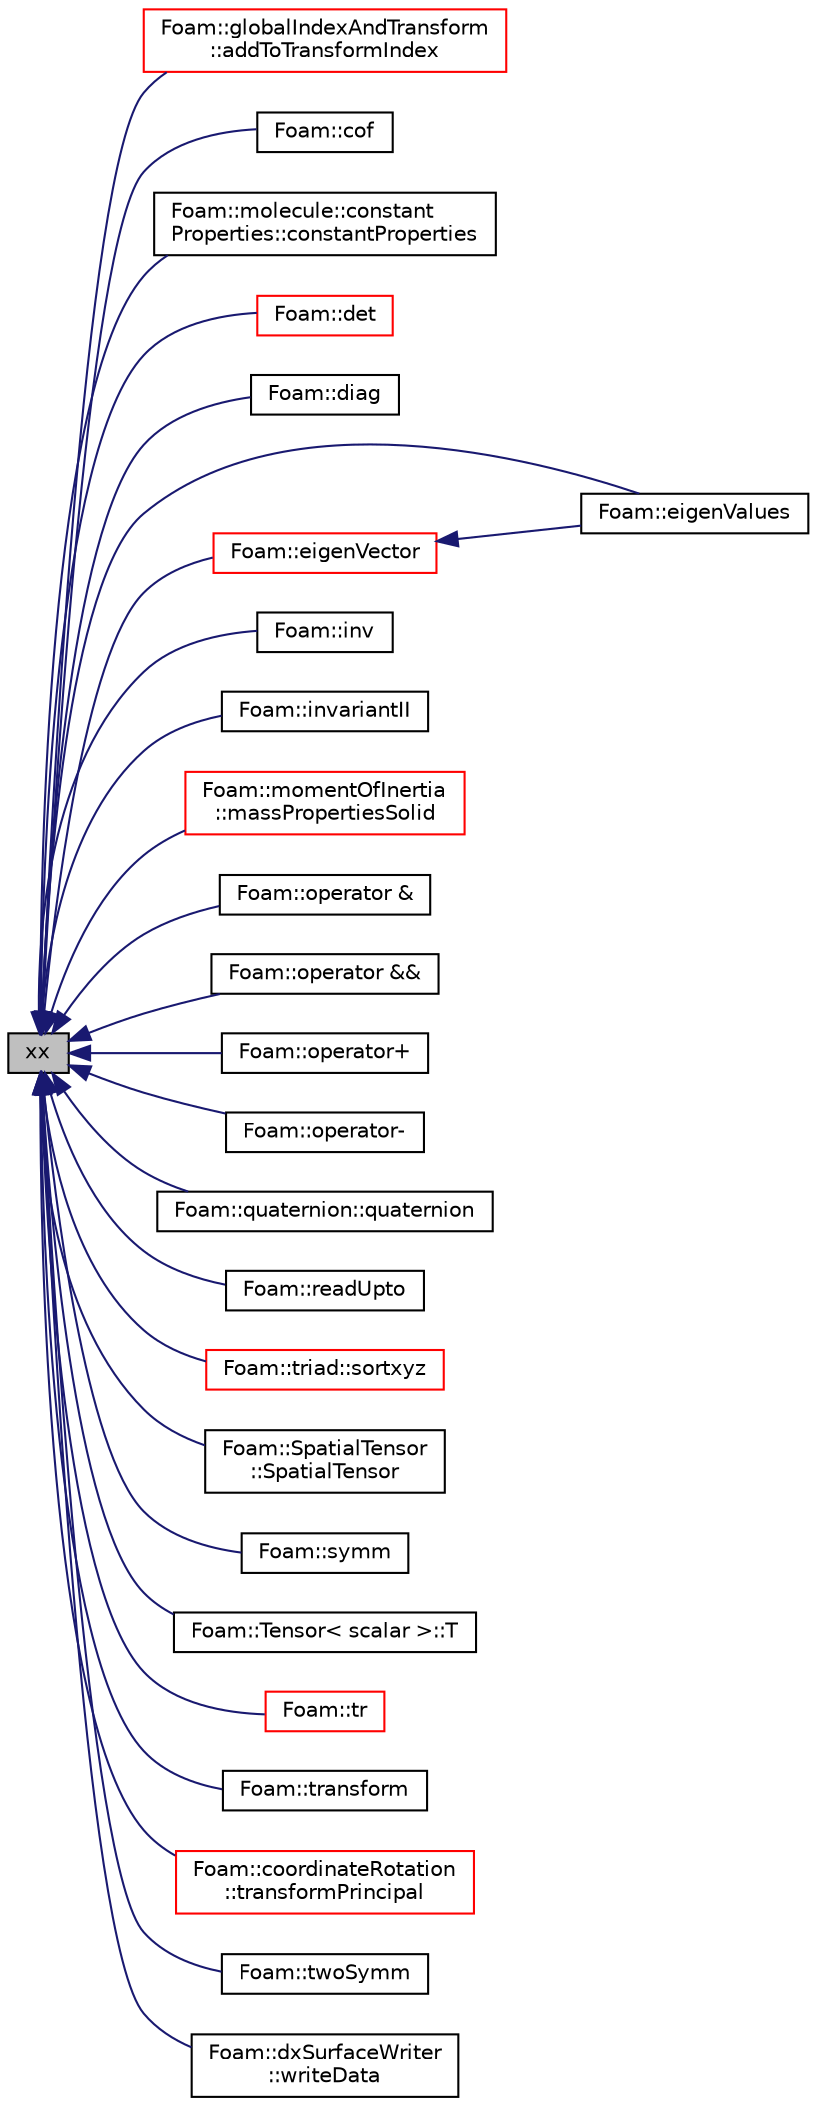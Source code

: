digraph "xx"
{
  bgcolor="transparent";
  edge [fontname="Helvetica",fontsize="10",labelfontname="Helvetica",labelfontsize="10"];
  node [fontname="Helvetica",fontsize="10",shape=record];
  rankdir="LR";
  Node24 [label="xx",height=0.2,width=0.4,color="black", fillcolor="grey75", style="filled", fontcolor="black"];
  Node24 -> Node25 [dir="back",color="midnightblue",fontsize="10",style="solid",fontname="Helvetica"];
  Node25 [label="Foam::globalIndexAndTransform\l::addToTransformIndex",height=0.2,width=0.4,color="red",URL="$a28849.html#ae9329ecbff5414c32adf2e3ea298efad",tooltip="Add patch transformation to transformIndex. Return new. "];
  Node24 -> Node34 [dir="back",color="midnightblue",fontsize="10",style="solid",fontname="Helvetica"];
  Node34 [label="Foam::cof",height=0.2,width=0.4,color="black",URL="$a21851.html#ad125526a422e2bd9c6e5c5f4a317af26",tooltip="Return the cofactor tensor of a tensor. "];
  Node24 -> Node35 [dir="back",color="midnightblue",fontsize="10",style="solid",fontname="Helvetica"];
  Node35 [label="Foam::molecule::constant\lProperties::constantProperties",height=0.2,width=0.4,color="black",URL="$a25525.html#a48f10350a2cae9811619cc14159099d6",tooltip="Construct from dictionary. "];
  Node24 -> Node36 [dir="back",color="midnightblue",fontsize="10",style="solid",fontname="Helvetica"];
  Node36 [label="Foam::det",height=0.2,width=0.4,color="red",URL="$a21851.html#a1d843934098e732c7ab3f36774a0abc9",tooltip="Return the determinant of a tensor. "];
  Node24 -> Node40 [dir="back",color="midnightblue",fontsize="10",style="solid",fontname="Helvetica"];
  Node40 [label="Foam::diag",height=0.2,width=0.4,color="black",URL="$a21851.html#a647736d623aac35963def79b99ac6402",tooltip="Return the diagonal of a tensor as a diagonal tensor. "];
  Node24 -> Node41 [dir="back",color="midnightblue",fontsize="10",style="solid",fontname="Helvetica"];
  Node41 [label="Foam::eigenValues",height=0.2,width=0.4,color="black",URL="$a21851.html#a439ae805cc773abe7c94178cce4f5ba3"];
  Node24 -> Node42 [dir="back",color="midnightblue",fontsize="10",style="solid",fontname="Helvetica"];
  Node42 [label="Foam::eigenVector",height=0.2,width=0.4,color="red",URL="$a21851.html#aed8ccde72af25f41d76277dffa26abad"];
  Node42 -> Node41 [dir="back",color="midnightblue",fontsize="10",style="solid",fontname="Helvetica"];
  Node24 -> Node49 [dir="back",color="midnightblue",fontsize="10",style="solid",fontname="Helvetica"];
  Node49 [label="Foam::inv",height=0.2,width=0.4,color="black",URL="$a21851.html#a185b4212d0617ccfaa1efdff22eadf64",tooltip="Return the inverse of a tensor given the determinant. "];
  Node24 -> Node50 [dir="back",color="midnightblue",fontsize="10",style="solid",fontname="Helvetica"];
  Node50 [label="Foam::invariantII",height=0.2,width=0.4,color="black",URL="$a21851.html#a98d83dc4e3c2ffaf3b1d62c5802a0c4d",tooltip="Return the 2nd invariant of a tensor. "];
  Node24 -> Node51 [dir="back",color="midnightblue",fontsize="10",style="solid",fontname="Helvetica"];
  Node51 [label="Foam::momentOfInertia\l::massPropertiesSolid",height=0.2,width=0.4,color="red",URL="$a26273.html#ac948fad3ba413d57d196458b12848db1"];
  Node24 -> Node53 [dir="back",color="midnightblue",fontsize="10",style="solid",fontname="Helvetica"];
  Node53 [label="Foam::operator &",height=0.2,width=0.4,color="black",URL="$a21851.html#a41f93d398538420c992d7eef6fab53bf",tooltip="Inner-product between a diagonal tensor and a tensor. "];
  Node24 -> Node54 [dir="back",color="midnightblue",fontsize="10",style="solid",fontname="Helvetica"];
  Node54 [label="Foam::operator &&",height=0.2,width=0.4,color="black",URL="$a21851.html#ac81554a2e69f078dbdfe8ced910c3c5c",tooltip="Double-dot-product between a spherical tensor and a tensor. "];
  Node24 -> Node55 [dir="back",color="midnightblue",fontsize="10",style="solid",fontname="Helvetica"];
  Node55 [label="Foam::operator+",height=0.2,width=0.4,color="black",URL="$a21851.html#afd3ddb9840be2a7ca902615359e3283e"];
  Node24 -> Node56 [dir="back",color="midnightblue",fontsize="10",style="solid",fontname="Helvetica"];
  Node56 [label="Foam::operator-",height=0.2,width=0.4,color="black",URL="$a21851.html#a2c7fb7bc3807efdfd0a5456730bc84fc"];
  Node24 -> Node57 [dir="back",color="midnightblue",fontsize="10",style="solid",fontname="Helvetica"];
  Node57 [label="Foam::quaternion::quaternion",height=0.2,width=0.4,color="black",URL="$a29337.html#ac16a816cff3e72c4375a6602b025d5ed",tooltip="Construct a quaternion from a rotation tensor. "];
  Node24 -> Node58 [dir="back",color="midnightblue",fontsize="10",style="solid",fontname="Helvetica"];
  Node58 [label="Foam::readUpto",height=0.2,width=0.4,color="black",URL="$a21851.html#adebc6d49ebf4c5b9e97e0e2f96d4c493"];
  Node24 -> Node59 [dir="back",color="midnightblue",fontsize="10",style="solid",fontname="Helvetica"];
  Node59 [label="Foam::triad::sortxyz",height=0.2,width=0.4,color="red",URL="$a29737.html#a8f6bf086b0021a33bdf49c7dfbab3655",tooltip="Sort the axes such that they are closest to the x, y and z axes. "];
  Node24 -> Node132 [dir="back",color="midnightblue",fontsize="10",style="solid",fontname="Helvetica"];
  Node132 [label="Foam::SpatialTensor\l::SpatialTensor",height=0.2,width=0.4,color="black",URL="$a29445.html#afa611c5a6721440109ca789c96b77f2d",tooltip="Construct given 4 tensor blocks. "];
  Node24 -> Node133 [dir="back",color="midnightblue",fontsize="10",style="solid",fontname="Helvetica"];
  Node133 [label="Foam::symm",height=0.2,width=0.4,color="black",URL="$a21851.html#a247f64ca032aa6fa7a54701f5785db53",tooltip="Return the symmetric part of a tensor. "];
  Node24 -> Node134 [dir="back",color="midnightblue",fontsize="10",style="solid",fontname="Helvetica"];
  Node134 [label="Foam::Tensor\< scalar \>::T",height=0.2,width=0.4,color="black",URL="$a28789.html#a12920d6e112e0fa9c723bc489c9d067b",tooltip="Return transpose. "];
  Node24 -> Node135 [dir="back",color="midnightblue",fontsize="10",style="solid",fontname="Helvetica"];
  Node135 [label="Foam::tr",height=0.2,width=0.4,color="red",URL="$a21851.html#a89b2b9be01bc4c7594485fb6c3a3a4ba",tooltip="Return the trace of a tensor. "];
  Node24 -> Node142 [dir="back",color="midnightblue",fontsize="10",style="solid",fontname="Helvetica"];
  Node142 [label="Foam::transform",height=0.2,width=0.4,color="black",URL="$a21851.html#a2398526b38a4e70fd5c67cbfd9139fc0"];
  Node24 -> Node143 [dir="back",color="midnightblue",fontsize="10",style="solid",fontname="Helvetica"];
  Node143 [label="Foam::coordinateRotation\l::transformPrincipal",height=0.2,width=0.4,color="red",URL="$a26125.html#a1fa4ae5c1ba98ba2bab434d99e2e5cbc",tooltip="Transform principal. "];
  Node24 -> Node151 [dir="back",color="midnightblue",fontsize="10",style="solid",fontname="Helvetica"];
  Node151 [label="Foam::twoSymm",height=0.2,width=0.4,color="black",URL="$a21851.html#a1f61956bd0d628e84789584e7564ac59",tooltip="Return twice the symmetric part of a tensor. "];
  Node24 -> Node152 [dir="back",color="midnightblue",fontsize="10",style="solid",fontname="Helvetica"];
  Node152 [label="Foam::dxSurfaceWriter\l::writeData",height=0.2,width=0.4,color="black",URL="$a30685.html#af3b96bf02d1b0925c325805a3b29ccfa"];
}
